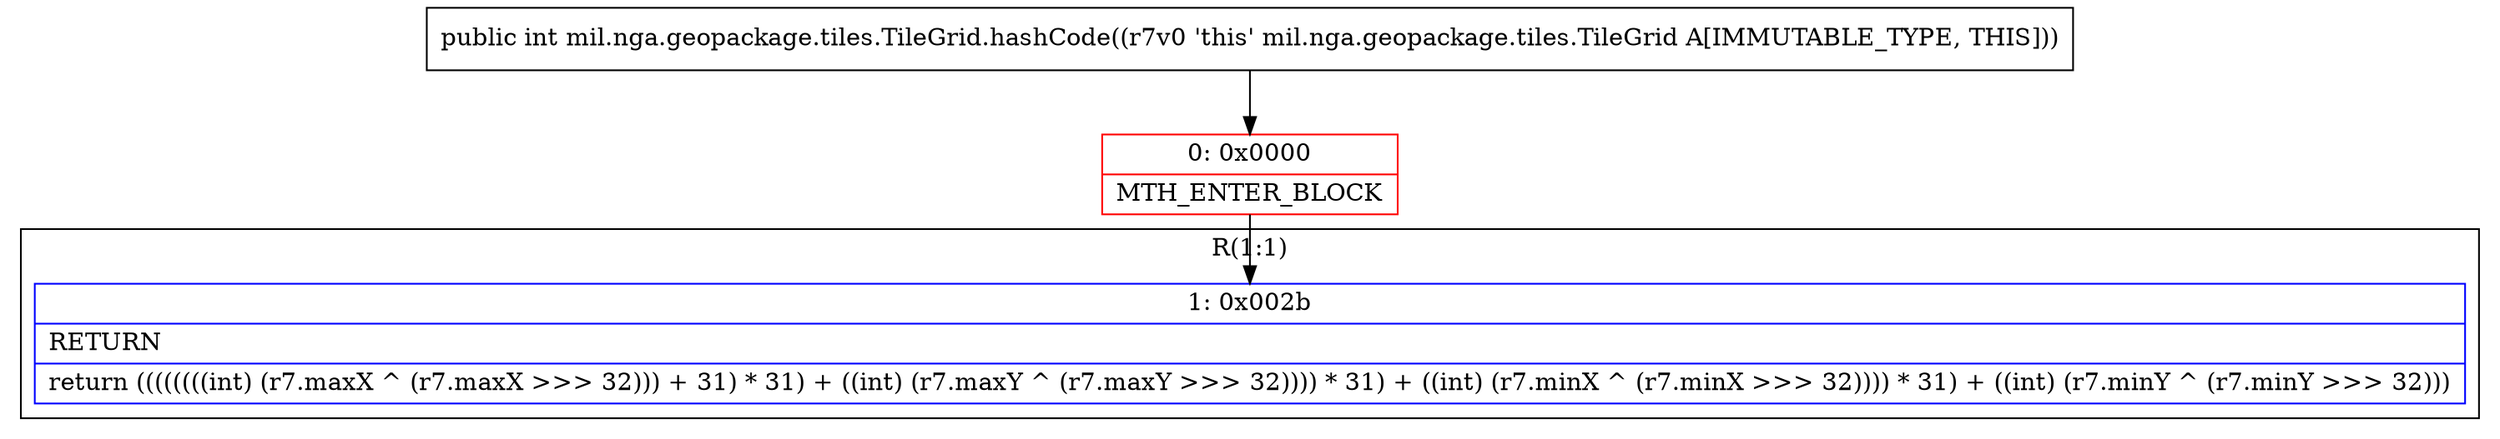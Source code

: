 digraph "CFG formil.nga.geopackage.tiles.TileGrid.hashCode()I" {
subgraph cluster_Region_1612124718 {
label = "R(1:1)";
node [shape=record,color=blue];
Node_1 [shape=record,label="{1\:\ 0x002b|RETURN\l|return ((((((((int) (r7.maxX ^ (r7.maxX \>\>\> 32))) + 31) * 31) + ((int) (r7.maxY ^ (r7.maxY \>\>\> 32)))) * 31) + ((int) (r7.minX ^ (r7.minX \>\>\> 32)))) * 31) + ((int) (r7.minY ^ (r7.minY \>\>\> 32)))\l}"];
}
Node_0 [shape=record,color=red,label="{0\:\ 0x0000|MTH_ENTER_BLOCK\l}"];
MethodNode[shape=record,label="{public int mil.nga.geopackage.tiles.TileGrid.hashCode((r7v0 'this' mil.nga.geopackage.tiles.TileGrid A[IMMUTABLE_TYPE, THIS])) }"];
MethodNode -> Node_0;
Node_0 -> Node_1;
}


